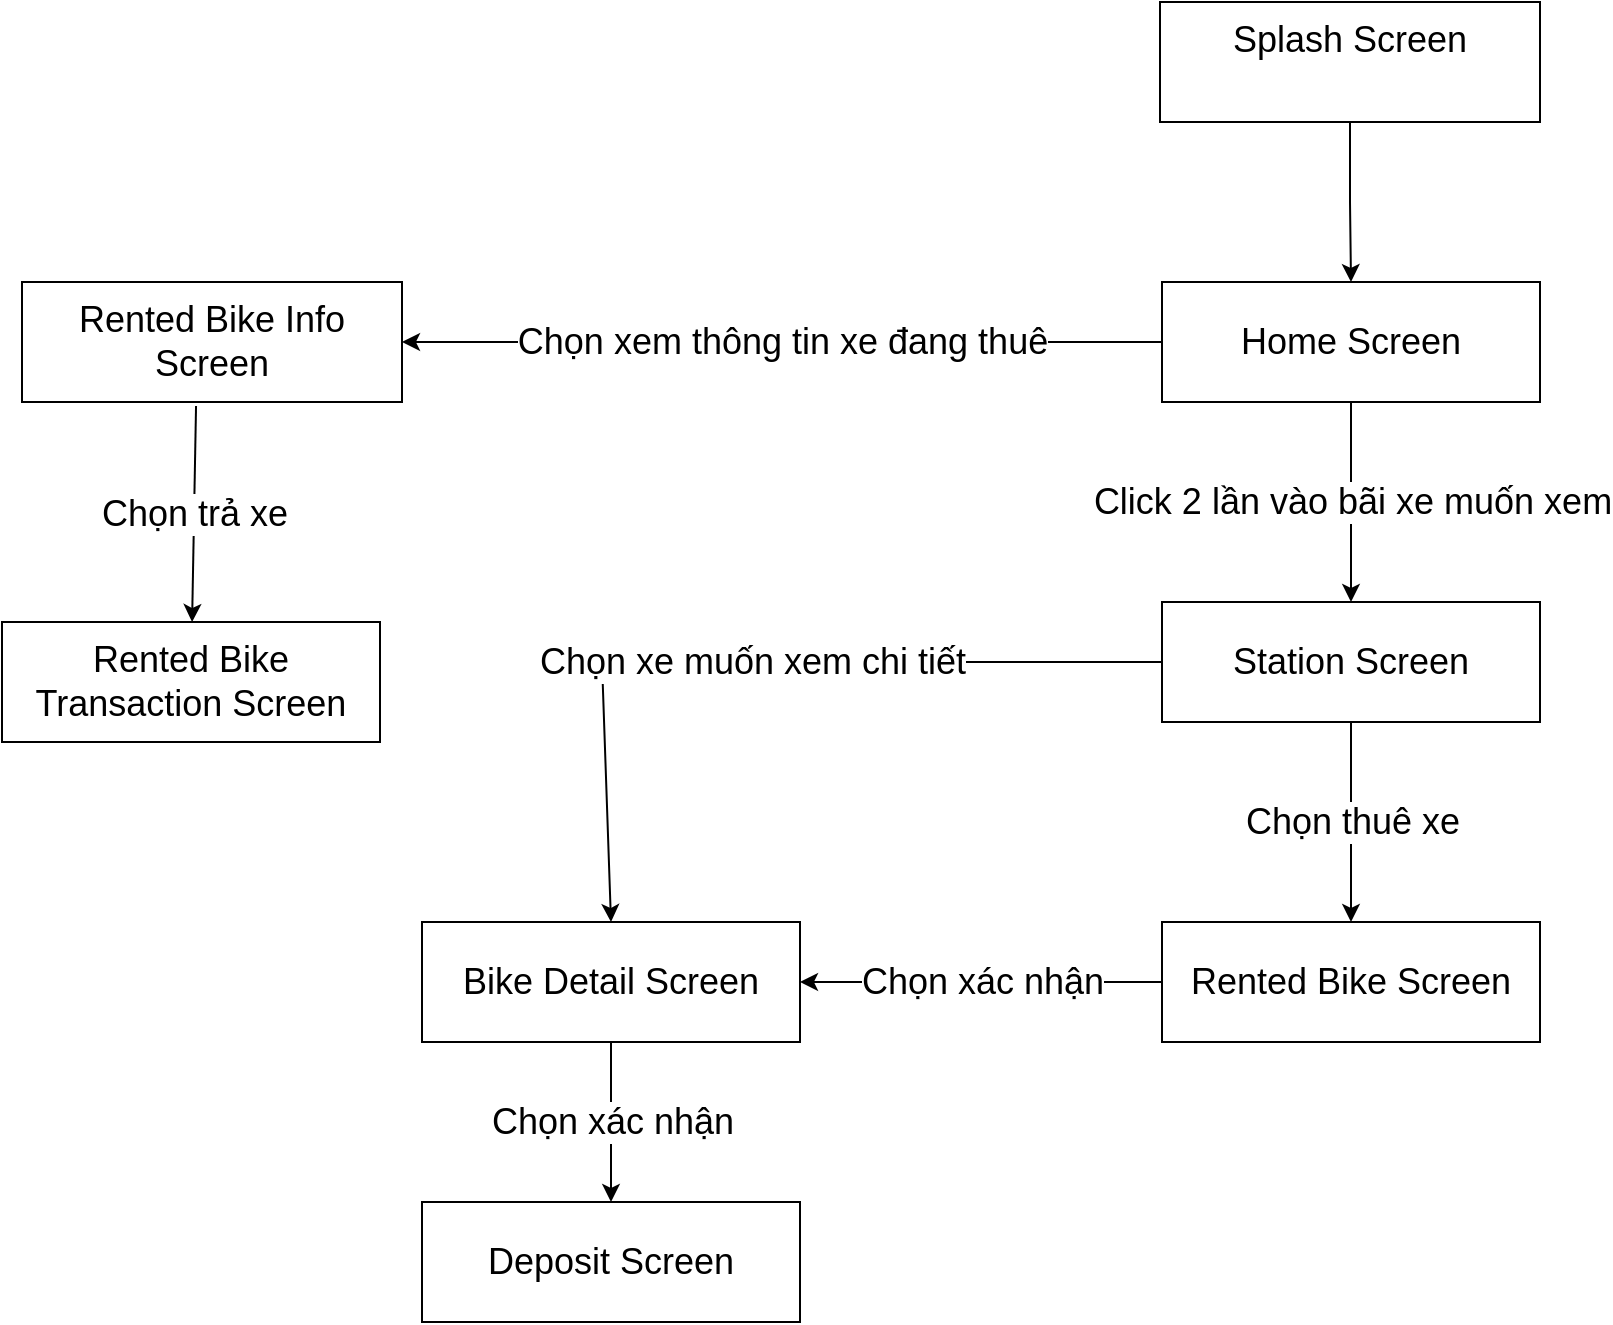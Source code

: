 <mxfile version="20.6.0" type="google"><diagram id="VZ5ZeE-Q9eU2UMqJOqPJ" name="Trang-1"><mxGraphModel dx="2249" dy="682" grid="1" gridSize="10" guides="1" tooltips="1" connect="1" arrows="1" fold="1" page="1" pageScale="1" pageWidth="827" pageHeight="1169" math="0" shadow="0"><root><mxCell id="0"/><mxCell id="1" parent="0"/><mxCell id="kNO3zHN7RIBrJQzF-Ftr-1" value="&lt;font style=&quot;font-size: 18px;&quot;&gt;Home Screen&lt;/font&gt;" style="rounded=0;whiteSpace=wrap;html=1;" vertex="1" parent="1"><mxGeometry x="320" y="220" width="189" height="60" as="geometry"/></mxCell><mxCell id="kNO3zHN7RIBrJQzF-Ftr-3" style="edgeStyle=orthogonalEdgeStyle;rounded=0;orthogonalLoop=1;jettySize=auto;html=1;entryX=0.5;entryY=0;entryDx=0;entryDy=0;fontSize=18;" edge="1" parent="1" source="kNO3zHN7RIBrJQzF-Ftr-2" target="kNO3zHN7RIBrJQzF-Ftr-1"><mxGeometry relative="1" as="geometry"/></mxCell><mxCell id="kNO3zHN7RIBrJQzF-Ftr-2" value="&lt;font style=&quot;font-size: 18px;&quot;&gt;Splash Screen&lt;br&gt;&lt;br&gt;&lt;/font&gt;" style="rounded=0;whiteSpace=wrap;html=1;" vertex="1" parent="1"><mxGeometry x="319" y="80" width="190" height="60" as="geometry"/></mxCell><mxCell id="kNO3zHN7RIBrJQzF-Ftr-4" value="&lt;font style=&quot;font-size: 18px;&quot;&gt;Rented Bike Info Screen&lt;br&gt;&lt;/font&gt;" style="rounded=0;whiteSpace=wrap;html=1;" vertex="1" parent="1"><mxGeometry x="-250" y="220" width="190" height="60" as="geometry"/></mxCell><mxCell id="kNO3zHN7RIBrJQzF-Ftr-6" value="" style="endArrow=classic;html=1;rounded=0;fontSize=18;exitX=0;exitY=0.5;exitDx=0;exitDy=0;entryX=1;entryY=0.5;entryDx=0;entryDy=0;" edge="1" parent="1" source="kNO3zHN7RIBrJQzF-Ftr-1" target="kNO3zHN7RIBrJQzF-Ftr-4"><mxGeometry relative="1" as="geometry"><mxPoint x="230" y="330" as="sourcePoint"/><mxPoint x="330" y="330" as="targetPoint"/></mxGeometry></mxCell><mxCell id="kNO3zHN7RIBrJQzF-Ftr-7" value="Chọn xem thông tin xe đang thuê&lt;br&gt;" style="edgeLabel;resizable=0;html=1;align=center;verticalAlign=middle;fontSize=18;" connectable="0" vertex="1" parent="kNO3zHN7RIBrJQzF-Ftr-6"><mxGeometry relative="1" as="geometry"/></mxCell><mxCell id="kNO3zHN7RIBrJQzF-Ftr-8" value="&lt;font style=&quot;font-size: 18px;&quot;&gt;Station Screen&lt;br&gt;&lt;/font&gt;" style="rounded=0;whiteSpace=wrap;html=1;" vertex="1" parent="1"><mxGeometry x="320" y="380" width="189" height="60" as="geometry"/></mxCell><mxCell id="kNO3zHN7RIBrJQzF-Ftr-9" value="&lt;font style=&quot;font-size: 18px;&quot;&gt;Bike Detail Screen&lt;br&gt;&lt;/font&gt;" style="rounded=0;whiteSpace=wrap;html=1;" vertex="1" parent="1"><mxGeometry x="-50" y="540" width="189" height="60" as="geometry"/></mxCell><mxCell id="kNO3zHN7RIBrJQzF-Ftr-10" value="&lt;font style=&quot;font-size: 18px;&quot;&gt;Rented Bike Screen&lt;br&gt;&lt;/font&gt;" style="rounded=0;whiteSpace=wrap;html=1;" vertex="1" parent="1"><mxGeometry x="320" y="540" width="189" height="60" as="geometry"/></mxCell><mxCell id="kNO3zHN7RIBrJQzF-Ftr-13" value="&lt;font style=&quot;font-size: 18px;&quot;&gt;Deposit Screen&lt;br&gt;&lt;/font&gt;" style="rounded=0;whiteSpace=wrap;html=1;" vertex="1" parent="1"><mxGeometry x="-50" y="680" width="189" height="60" as="geometry"/></mxCell><mxCell id="kNO3zHN7RIBrJQzF-Ftr-14" value="&lt;font style=&quot;font-size: 18px;&quot;&gt;Rented Bike Transaction Screen&lt;br&gt;&lt;/font&gt;" style="rounded=0;whiteSpace=wrap;html=1;" vertex="1" parent="1"><mxGeometry x="-260" y="390" width="189" height="60" as="geometry"/></mxCell><mxCell id="kNO3zHN7RIBrJQzF-Ftr-15" value="" style="endArrow=classic;html=1;rounded=0;fontSize=18;exitX=0.5;exitY=1;exitDx=0;exitDy=0;entryX=0.5;entryY=0;entryDx=0;entryDy=0;" edge="1" parent="1" source="kNO3zHN7RIBrJQzF-Ftr-1" target="kNO3zHN7RIBrJQzF-Ftr-8"><mxGeometry relative="1" as="geometry"><mxPoint x="-10" y="390" as="sourcePoint"/><mxPoint x="90" y="390" as="targetPoint"/></mxGeometry></mxCell><mxCell id="kNO3zHN7RIBrJQzF-Ftr-16" value="Click 2 lần vào bãi xe muốn xem" style="edgeLabel;resizable=0;html=1;align=center;verticalAlign=middle;fontSize=18;" connectable="0" vertex="1" parent="kNO3zHN7RIBrJQzF-Ftr-15"><mxGeometry relative="1" as="geometry"/></mxCell><mxCell id="kNO3zHN7RIBrJQzF-Ftr-17" value="" style="endArrow=classic;html=1;rounded=0;fontSize=18;exitX=0.5;exitY=1;exitDx=0;exitDy=0;entryX=0.5;entryY=0;entryDx=0;entryDy=0;" edge="1" parent="1" source="kNO3zHN7RIBrJQzF-Ftr-8" target="kNO3zHN7RIBrJQzF-Ftr-10"><mxGeometry relative="1" as="geometry"><mxPoint x="-10" y="390" as="sourcePoint"/><mxPoint x="90" y="390" as="targetPoint"/></mxGeometry></mxCell><mxCell id="kNO3zHN7RIBrJQzF-Ftr-18" value="Chọn thuê xe" style="edgeLabel;resizable=0;html=1;align=center;verticalAlign=middle;fontSize=18;" connectable="0" vertex="1" parent="kNO3zHN7RIBrJQzF-Ftr-17"><mxGeometry relative="1" as="geometry"/></mxCell><mxCell id="kNO3zHN7RIBrJQzF-Ftr-19" value="" style="endArrow=classic;html=1;rounded=0;fontSize=18;exitX=0.458;exitY=1.033;exitDx=0;exitDy=0;exitPerimeter=0;" edge="1" parent="1" source="kNO3zHN7RIBrJQzF-Ftr-4" target="kNO3zHN7RIBrJQzF-Ftr-14"><mxGeometry relative="1" as="geometry"><mxPoint x="-10" y="390" as="sourcePoint"/><mxPoint x="-50" y="360" as="targetPoint"/></mxGeometry></mxCell><mxCell id="kNO3zHN7RIBrJQzF-Ftr-20" value="Chọn trả xe" style="edgeLabel;resizable=0;html=1;align=center;verticalAlign=middle;fontSize=18;" connectable="0" vertex="1" parent="kNO3zHN7RIBrJQzF-Ftr-19"><mxGeometry relative="1" as="geometry"/></mxCell><mxCell id="kNO3zHN7RIBrJQzF-Ftr-21" value="" style="endArrow=classic;html=1;rounded=0;fontSize=18;exitX=0;exitY=0.5;exitDx=0;exitDy=0;entryX=1;entryY=0.5;entryDx=0;entryDy=0;" edge="1" parent="1" source="kNO3zHN7RIBrJQzF-Ftr-10" target="kNO3zHN7RIBrJQzF-Ftr-9"><mxGeometry relative="1" as="geometry"><mxPoint x="-10" y="390" as="sourcePoint"/><mxPoint x="90" y="390" as="targetPoint"/></mxGeometry></mxCell><mxCell id="kNO3zHN7RIBrJQzF-Ftr-22" value="Chọn xác nhận" style="edgeLabel;resizable=0;html=1;align=center;verticalAlign=middle;fontSize=18;" connectable="0" vertex="1" parent="kNO3zHN7RIBrJQzF-Ftr-21"><mxGeometry relative="1" as="geometry"/></mxCell><mxCell id="kNO3zHN7RIBrJQzF-Ftr-23" value="" style="endArrow=classic;html=1;rounded=0;fontSize=18;exitX=0.5;exitY=1;exitDx=0;exitDy=0;entryX=0.5;entryY=0;entryDx=0;entryDy=0;" edge="1" parent="1" source="kNO3zHN7RIBrJQzF-Ftr-9" target="kNO3zHN7RIBrJQzF-Ftr-13"><mxGeometry relative="1" as="geometry"><mxPoint x="-10" y="500" as="sourcePoint"/><mxPoint x="90" y="500" as="targetPoint"/></mxGeometry></mxCell><mxCell id="kNO3zHN7RIBrJQzF-Ftr-24" value="Chọn xác nhận" style="edgeLabel;resizable=0;html=1;align=center;verticalAlign=middle;fontSize=18;" connectable="0" vertex="1" parent="kNO3zHN7RIBrJQzF-Ftr-23"><mxGeometry relative="1" as="geometry"/></mxCell><mxCell id="kNO3zHN7RIBrJQzF-Ftr-25" value="" style="endArrow=classic;html=1;rounded=0;fontSize=18;exitX=0;exitY=0.5;exitDx=0;exitDy=0;entryX=0.5;entryY=0;entryDx=0;entryDy=0;" edge="1" parent="1" source="kNO3zHN7RIBrJQzF-Ftr-8" target="kNO3zHN7RIBrJQzF-Ftr-9"><mxGeometry relative="1" as="geometry"><mxPoint x="-10" y="500" as="sourcePoint"/><mxPoint x="90" y="500" as="targetPoint"/><Array as="points"><mxPoint x="40" y="410"/></Array></mxGeometry></mxCell><mxCell id="kNO3zHN7RIBrJQzF-Ftr-26" value="Chọn xe muốn xem chi tiết" style="edgeLabel;resizable=0;html=1;align=center;verticalAlign=middle;fontSize=18;" connectable="0" vertex="1" parent="kNO3zHN7RIBrJQzF-Ftr-25"><mxGeometry relative="1" as="geometry"/></mxCell></root></mxGraphModel></diagram></mxfile>